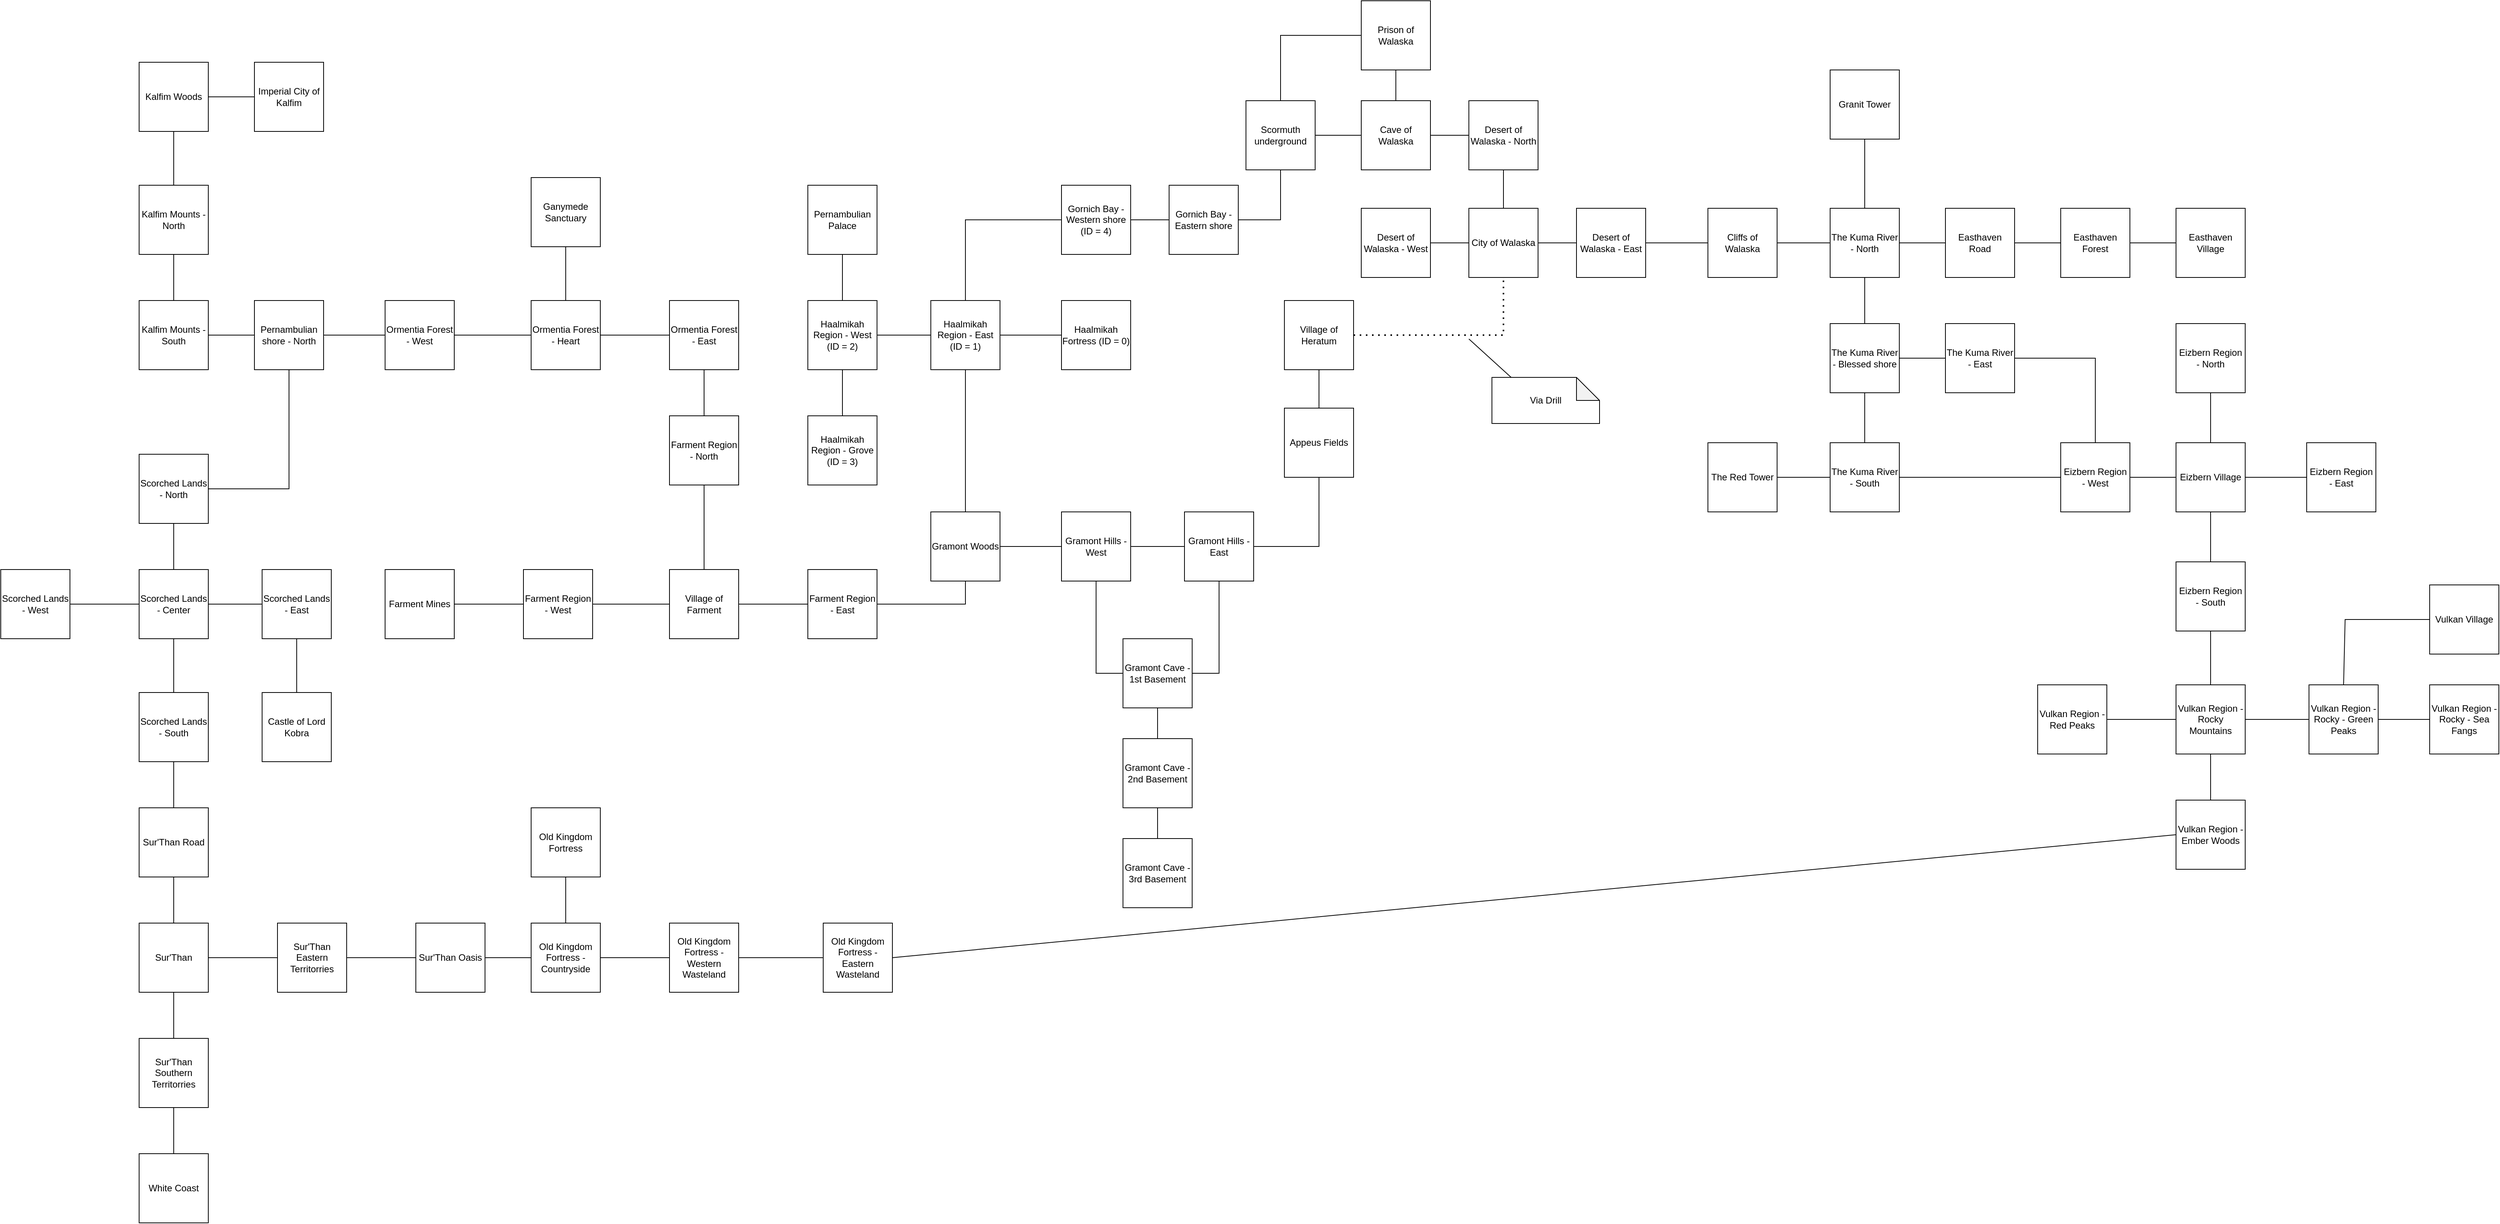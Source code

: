 <mxfile version="24.6.4" type="device">
  <diagram name="Page-1" id="DstqPgMHZkzPZ4Gv4dii">
    <mxGraphModel dx="3088" dy="2013" grid="1" gridSize="10" guides="1" tooltips="1" connect="1" arrows="1" fold="1" page="1" pageScale="1" pageWidth="827" pageHeight="1169" math="0" shadow="0">
      <root>
        <mxCell id="0" />
        <mxCell id="1" parent="0" />
        <mxCell id="jeF95xI8hNJmxF6Zv-FG-1" value="Haalmikah Fortress (ID = 0)" style="whiteSpace=wrap;html=1;aspect=fixed;align=center;horizontal=1;" parent="1" vertex="1">
          <mxGeometry x="400" y="220" width="90" height="90" as="geometry" />
        </mxCell>
        <mxCell id="jeF95xI8hNJmxF6Zv-FG-2" value="Haalmikah Region - East (ID = 1)" style="whiteSpace=wrap;html=1;aspect=fixed;align=center;horizontal=1;" parent="1" vertex="1">
          <mxGeometry x="230" y="220" width="90" height="90" as="geometry" />
        </mxCell>
        <mxCell id="jeF95xI8hNJmxF6Zv-FG-3" value="Gornich Bay - Western shore (ID = 4)" style="whiteSpace=wrap;html=1;aspect=fixed;align=center;horizontal=1;" parent="1" vertex="1">
          <mxGeometry x="400" y="70" width="90" height="90" as="geometry" />
        </mxCell>
        <mxCell id="jeF95xI8hNJmxF6Zv-FG-4" value="Haalmikah Region - West (ID = 2)" style="whiteSpace=wrap;html=1;aspect=fixed;align=center;horizontal=1;" parent="1" vertex="1">
          <mxGeometry x="70" y="220" width="90" height="90" as="geometry" />
        </mxCell>
        <mxCell id="jeF95xI8hNJmxF6Zv-FG-5" value="Haalmikah Region - Grove (ID = 3)" style="whiteSpace=wrap;html=1;aspect=fixed;align=center;horizontal=1;" parent="1" vertex="1">
          <mxGeometry x="70" y="370" width="90" height="90" as="geometry" />
        </mxCell>
        <mxCell id="jeF95xI8hNJmxF6Zv-FG-6" value="Pernambulian Palace" style="whiteSpace=wrap;html=1;aspect=fixed;align=center;horizontal=1;" parent="1" vertex="1">
          <mxGeometry x="70" y="70" width="90" height="90" as="geometry" />
        </mxCell>
        <mxCell id="jeF95xI8hNJmxF6Zv-FG-7" value="Gramont Woods" style="whiteSpace=wrap;html=1;aspect=fixed;align=center;horizontal=1;" parent="1" vertex="1">
          <mxGeometry x="230" y="495" width="90" height="90" as="geometry" />
        </mxCell>
        <mxCell id="jeF95xI8hNJmxF6Zv-FG-8" value="" style="endArrow=none;html=1;rounded=0;exitX=1;exitY=0.5;exitDx=0;exitDy=0;entryX=0;entryY=0.5;entryDx=0;entryDy=0;" parent="1" source="jeF95xI8hNJmxF6Zv-FG-2" target="jeF95xI8hNJmxF6Zv-FG-1" edge="1">
          <mxGeometry width="50" height="50" relative="1" as="geometry">
            <mxPoint x="390" y="470" as="sourcePoint" />
            <mxPoint x="440" y="420" as="targetPoint" />
          </mxGeometry>
        </mxCell>
        <mxCell id="jeF95xI8hNJmxF6Zv-FG-9" value="" style="endArrow=none;html=1;rounded=0;exitX=0.5;exitY=0;exitDx=0;exitDy=0;entryX=0;entryY=0.5;entryDx=0;entryDy=0;" parent="1" source="jeF95xI8hNJmxF6Zv-FG-2" target="jeF95xI8hNJmxF6Zv-FG-3" edge="1">
          <mxGeometry width="50" height="50" relative="1" as="geometry">
            <mxPoint x="390" y="470" as="sourcePoint" />
            <mxPoint x="440" y="420" as="targetPoint" />
            <Array as="points">
              <mxPoint x="275" y="115" />
            </Array>
          </mxGeometry>
        </mxCell>
        <mxCell id="jeF95xI8hNJmxF6Zv-FG-10" value="" style="endArrow=none;html=1;rounded=0;exitX=1;exitY=0.5;exitDx=0;exitDy=0;entryX=0;entryY=0.5;entryDx=0;entryDy=0;" parent="1" source="jeF95xI8hNJmxF6Zv-FG-4" target="jeF95xI8hNJmxF6Zv-FG-2" edge="1">
          <mxGeometry width="50" height="50" relative="1" as="geometry">
            <mxPoint x="390" y="470" as="sourcePoint" />
            <mxPoint x="440" y="420" as="targetPoint" />
          </mxGeometry>
        </mxCell>
        <mxCell id="jeF95xI8hNJmxF6Zv-FG-11" value="" style="endArrow=none;html=1;rounded=0;exitX=0.5;exitY=1;exitDx=0;exitDy=0;entryX=0.5;entryY=0;entryDx=0;entryDy=0;" parent="1" source="jeF95xI8hNJmxF6Zv-FG-6" target="jeF95xI8hNJmxF6Zv-FG-4" edge="1">
          <mxGeometry width="50" height="50" relative="1" as="geometry">
            <mxPoint x="390" y="470" as="sourcePoint" />
            <mxPoint x="440" y="420" as="targetPoint" />
          </mxGeometry>
        </mxCell>
        <mxCell id="jeF95xI8hNJmxF6Zv-FG-12" value="" style="endArrow=none;html=1;rounded=0;exitX=0.5;exitY=1;exitDx=0;exitDy=0;entryX=0.5;entryY=0;entryDx=0;entryDy=0;" parent="1" source="jeF95xI8hNJmxF6Zv-FG-4" target="jeF95xI8hNJmxF6Zv-FG-5" edge="1">
          <mxGeometry width="50" height="50" relative="1" as="geometry">
            <mxPoint x="390" y="470" as="sourcePoint" />
            <mxPoint x="440" y="420" as="targetPoint" />
          </mxGeometry>
        </mxCell>
        <mxCell id="jeF95xI8hNJmxF6Zv-FG-13" value="" style="endArrow=none;html=1;rounded=0;exitX=0.5;exitY=1;exitDx=0;exitDy=0;entryX=0.5;entryY=0;entryDx=0;entryDy=0;" parent="1" source="jeF95xI8hNJmxF6Zv-FG-2" target="jeF95xI8hNJmxF6Zv-FG-7" edge="1">
          <mxGeometry width="50" height="50" relative="1" as="geometry">
            <mxPoint x="390" y="470" as="sourcePoint" />
            <mxPoint x="440" y="420" as="targetPoint" />
          </mxGeometry>
        </mxCell>
        <mxCell id="jeF95xI8hNJmxF6Zv-FG-14" value="Gramont Hills - West" style="whiteSpace=wrap;html=1;aspect=fixed;align=center;horizontal=1;" parent="1" vertex="1">
          <mxGeometry x="400" y="495" width="90" height="90" as="geometry" />
        </mxCell>
        <mxCell id="jeF95xI8hNJmxF6Zv-FG-15" value="Gramont Hills - East" style="whiteSpace=wrap;html=1;aspect=fixed;align=center;horizontal=1;" parent="1" vertex="1">
          <mxGeometry x="560" y="495" width="90" height="90" as="geometry" />
        </mxCell>
        <mxCell id="jeF95xI8hNJmxF6Zv-FG-16" value="" style="endArrow=none;html=1;rounded=0;exitX=1;exitY=0.5;exitDx=0;exitDy=0;entryX=0;entryY=0.5;entryDx=0;entryDy=0;" parent="1" source="jeF95xI8hNJmxF6Zv-FG-7" target="jeF95xI8hNJmxF6Zv-FG-14" edge="1">
          <mxGeometry width="50" height="50" relative="1" as="geometry">
            <mxPoint x="390" y="470" as="sourcePoint" />
            <mxPoint x="440" y="420" as="targetPoint" />
          </mxGeometry>
        </mxCell>
        <mxCell id="jeF95xI8hNJmxF6Zv-FG-17" value="" style="endArrow=none;html=1;rounded=0;exitX=1;exitY=0.5;exitDx=0;exitDy=0;entryX=0;entryY=0.5;entryDx=0;entryDy=0;" parent="1" source="jeF95xI8hNJmxF6Zv-FG-14" target="jeF95xI8hNJmxF6Zv-FG-15" edge="1">
          <mxGeometry width="50" height="50" relative="1" as="geometry">
            <mxPoint x="390" y="470" as="sourcePoint" />
            <mxPoint x="440" y="420" as="targetPoint" />
          </mxGeometry>
        </mxCell>
        <mxCell id="jeF95xI8hNJmxF6Zv-FG-18" value="Appeus Fields" style="whiteSpace=wrap;html=1;aspect=fixed;align=center;horizontal=1;" parent="1" vertex="1">
          <mxGeometry x="690" y="360" width="90" height="90" as="geometry" />
        </mxCell>
        <mxCell id="jeF95xI8hNJmxF6Zv-FG-19" value="" style="endArrow=none;html=1;rounded=0;exitX=1;exitY=0.5;exitDx=0;exitDy=0;entryX=0.5;entryY=1;entryDx=0;entryDy=0;" parent="1" source="jeF95xI8hNJmxF6Zv-FG-15" target="jeF95xI8hNJmxF6Zv-FG-18" edge="1">
          <mxGeometry width="50" height="50" relative="1" as="geometry">
            <mxPoint x="390" y="470" as="sourcePoint" />
            <mxPoint x="440" y="420" as="targetPoint" />
            <Array as="points">
              <mxPoint x="735" y="540" />
            </Array>
          </mxGeometry>
        </mxCell>
        <mxCell id="jeF95xI8hNJmxF6Zv-FG-20" value="Village of Heratum" style="whiteSpace=wrap;html=1;aspect=fixed;align=center;horizontal=1;" parent="1" vertex="1">
          <mxGeometry x="690" y="220" width="90" height="90" as="geometry" />
        </mxCell>
        <mxCell id="jeF95xI8hNJmxF6Zv-FG-21" value="" style="endArrow=none;html=1;rounded=0;entryX=0.5;entryY=1;entryDx=0;entryDy=0;exitX=0.5;exitY=0;exitDx=0;exitDy=0;" parent="1" source="jeF95xI8hNJmxF6Zv-FG-18" target="jeF95xI8hNJmxF6Zv-FG-20" edge="1">
          <mxGeometry width="50" height="50" relative="1" as="geometry">
            <mxPoint x="390" y="470" as="sourcePoint" />
            <mxPoint x="440" y="420" as="targetPoint" />
          </mxGeometry>
        </mxCell>
        <mxCell id="jeF95xI8hNJmxF6Zv-FG-22" value="Farment Region - East" style="whiteSpace=wrap;html=1;aspect=fixed;align=center;horizontal=1;" parent="1" vertex="1">
          <mxGeometry x="70" y="570" width="90" height="90" as="geometry" />
        </mxCell>
        <mxCell id="jeF95xI8hNJmxF6Zv-FG-23" value="" style="endArrow=none;html=1;rounded=0;exitX=1;exitY=0.5;exitDx=0;exitDy=0;entryX=0.5;entryY=1;entryDx=0;entryDy=0;" parent="1" source="jeF95xI8hNJmxF6Zv-FG-22" target="jeF95xI8hNJmxF6Zv-FG-7" edge="1">
          <mxGeometry width="50" height="50" relative="1" as="geometry">
            <mxPoint x="390" y="470" as="sourcePoint" />
            <mxPoint x="440" y="420" as="targetPoint" />
            <Array as="points">
              <mxPoint x="275" y="615" />
            </Array>
          </mxGeometry>
        </mxCell>
        <mxCell id="jeF95xI8hNJmxF6Zv-FG-25" value="Village of Farment" style="whiteSpace=wrap;html=1;aspect=fixed;align=center;horizontal=1;" parent="1" vertex="1">
          <mxGeometry x="-110" y="570" width="90" height="90" as="geometry" />
        </mxCell>
        <mxCell id="jeF95xI8hNJmxF6Zv-FG-26" value="" style="endArrow=none;html=1;rounded=0;exitX=1;exitY=0.5;exitDx=0;exitDy=0;entryX=0;entryY=0.5;entryDx=0;entryDy=0;" parent="1" source="jeF95xI8hNJmxF6Zv-FG-25" target="jeF95xI8hNJmxF6Zv-FG-22" edge="1">
          <mxGeometry width="50" height="50" relative="1" as="geometry">
            <mxPoint x="390" y="470" as="sourcePoint" />
            <mxPoint x="440" y="420" as="targetPoint" />
          </mxGeometry>
        </mxCell>
        <mxCell id="jeF95xI8hNJmxF6Zv-FG-27" value="Farment Region - West" style="whiteSpace=wrap;html=1;aspect=fixed;align=center;horizontal=1;" parent="1" vertex="1">
          <mxGeometry x="-300" y="570" width="90" height="90" as="geometry" />
        </mxCell>
        <mxCell id="jeF95xI8hNJmxF6Zv-FG-28" value="" style="endArrow=none;html=1;rounded=0;exitX=1;exitY=0.5;exitDx=0;exitDy=0;entryX=0;entryY=0.5;entryDx=0;entryDy=0;" parent="1" source="jeF95xI8hNJmxF6Zv-FG-27" target="jeF95xI8hNJmxF6Zv-FG-25" edge="1">
          <mxGeometry width="50" height="50" relative="1" as="geometry">
            <mxPoint x="-230" y="470" as="sourcePoint" />
            <mxPoint x="-180" y="420" as="targetPoint" />
          </mxGeometry>
        </mxCell>
        <mxCell id="jeF95xI8hNJmxF6Zv-FG-29" value="Farment Mines" style="whiteSpace=wrap;html=1;aspect=fixed;align=center;horizontal=1;" parent="1" vertex="1">
          <mxGeometry x="-480" y="570" width="90" height="90" as="geometry" />
        </mxCell>
        <mxCell id="jeF95xI8hNJmxF6Zv-FG-30" value="" style="endArrow=none;html=1;rounded=0;exitX=1;exitY=0.5;exitDx=0;exitDy=0;entryX=0;entryY=0.5;entryDx=0;entryDy=0;" parent="1" source="jeF95xI8hNJmxF6Zv-FG-29" target="jeF95xI8hNJmxF6Zv-FG-27" edge="1">
          <mxGeometry width="50" height="50" relative="1" as="geometry">
            <mxPoint x="-230" y="470" as="sourcePoint" />
            <mxPoint x="-180" y="420" as="targetPoint" />
          </mxGeometry>
        </mxCell>
        <mxCell id="jeF95xI8hNJmxF6Zv-FG-32" value="Farment Region - North" style="whiteSpace=wrap;html=1;aspect=fixed;align=center;horizontal=1;" parent="1" vertex="1">
          <mxGeometry x="-110" y="370" width="90" height="90" as="geometry" />
        </mxCell>
        <mxCell id="jeF95xI8hNJmxF6Zv-FG-33" value="" style="endArrow=none;html=1;rounded=0;exitX=0.5;exitY=0;exitDx=0;exitDy=0;entryX=0.5;entryY=1;entryDx=0;entryDy=0;" parent="1" source="jeF95xI8hNJmxF6Zv-FG-25" target="jeF95xI8hNJmxF6Zv-FG-32" edge="1">
          <mxGeometry width="50" height="50" relative="1" as="geometry">
            <mxPoint x="-230" y="470" as="sourcePoint" />
            <mxPoint x="-180" y="420" as="targetPoint" />
          </mxGeometry>
        </mxCell>
        <mxCell id="jeF95xI8hNJmxF6Zv-FG-35" value="Ormentia Forest - East" style="whiteSpace=wrap;html=1;aspect=fixed;align=center;horizontal=1;" parent="1" vertex="1">
          <mxGeometry x="-110" y="220" width="90" height="90" as="geometry" />
        </mxCell>
        <mxCell id="jeF95xI8hNJmxF6Zv-FG-36" value="" style="endArrow=none;html=1;rounded=0;exitX=0.5;exitY=1;exitDx=0;exitDy=0;entryX=0.5;entryY=0;entryDx=0;entryDy=0;" parent="1" source="jeF95xI8hNJmxF6Zv-FG-35" target="jeF95xI8hNJmxF6Zv-FG-32" edge="1">
          <mxGeometry width="50" height="50" relative="1" as="geometry">
            <mxPoint x="-100" y="480" as="sourcePoint" />
            <mxPoint x="-50" y="430" as="targetPoint" />
          </mxGeometry>
        </mxCell>
        <mxCell id="jeF95xI8hNJmxF6Zv-FG-37" value="Ormentia Forest - Heart" style="whiteSpace=wrap;html=1;aspect=fixed;align=center;horizontal=1;" parent="1" vertex="1">
          <mxGeometry x="-290" y="220" width="90" height="90" as="geometry" />
        </mxCell>
        <mxCell id="jeF95xI8hNJmxF6Zv-FG-38" value="Ormentia Forest - West" style="whiteSpace=wrap;html=1;aspect=fixed;align=center;horizontal=1;" parent="1" vertex="1">
          <mxGeometry x="-480" y="220" width="90" height="90" as="geometry" />
        </mxCell>
        <mxCell id="jeF95xI8hNJmxF6Zv-FG-39" value="" style="endArrow=none;html=1;rounded=0;exitX=1;exitY=0.5;exitDx=0;exitDy=0;entryX=0;entryY=0.5;entryDx=0;entryDy=0;" parent="1" source="jeF95xI8hNJmxF6Zv-FG-37" target="jeF95xI8hNJmxF6Zv-FG-35" edge="1">
          <mxGeometry width="50" height="50" relative="1" as="geometry">
            <mxPoint x="-100" y="480" as="sourcePoint" />
            <mxPoint x="-50" y="430" as="targetPoint" />
          </mxGeometry>
        </mxCell>
        <mxCell id="jeF95xI8hNJmxF6Zv-FG-40" value="" style="endArrow=none;html=1;rounded=0;exitX=1;exitY=0.5;exitDx=0;exitDy=0;entryX=0;entryY=0.5;entryDx=0;entryDy=0;" parent="1" source="jeF95xI8hNJmxF6Zv-FG-38" target="jeF95xI8hNJmxF6Zv-FG-37" edge="1">
          <mxGeometry width="50" height="50" relative="1" as="geometry">
            <mxPoint x="-100" y="480" as="sourcePoint" />
            <mxPoint x="-50" y="430" as="targetPoint" />
          </mxGeometry>
        </mxCell>
        <mxCell id="jeF95xI8hNJmxF6Zv-FG-41" value="Ganymede Sanctuary" style="whiteSpace=wrap;html=1;aspect=fixed;align=center;horizontal=1;" parent="1" vertex="1">
          <mxGeometry x="-290" y="60" width="90" height="90" as="geometry" />
        </mxCell>
        <mxCell id="jeF95xI8hNJmxF6Zv-FG-42" value="" style="endArrow=none;html=1;rounded=0;exitX=0.5;exitY=0;exitDx=0;exitDy=0;entryX=0.5;entryY=1;entryDx=0;entryDy=0;" parent="1" source="jeF95xI8hNJmxF6Zv-FG-37" target="jeF95xI8hNJmxF6Zv-FG-41" edge="1">
          <mxGeometry width="50" height="50" relative="1" as="geometry">
            <mxPoint x="-100" y="480" as="sourcePoint" />
            <mxPoint x="-50" y="430" as="targetPoint" />
          </mxGeometry>
        </mxCell>
        <mxCell id="jeF95xI8hNJmxF6Zv-FG-43" value="Pernambulian shore - North" style="whiteSpace=wrap;html=1;aspect=fixed;align=center;horizontal=1;" parent="1" vertex="1">
          <mxGeometry x="-650" y="220" width="90" height="90" as="geometry" />
        </mxCell>
        <mxCell id="jeF95xI8hNJmxF6Zv-FG-44" value="" style="endArrow=none;html=1;rounded=0;exitX=1;exitY=0.5;exitDx=0;exitDy=0;entryX=0;entryY=0.5;entryDx=0;entryDy=0;" parent="1" source="jeF95xI8hNJmxF6Zv-FG-43" target="jeF95xI8hNJmxF6Zv-FG-38" edge="1">
          <mxGeometry width="50" height="50" relative="1" as="geometry">
            <mxPoint x="-100" y="480" as="sourcePoint" />
            <mxPoint x="-50" y="430" as="targetPoint" />
          </mxGeometry>
        </mxCell>
        <mxCell id="jeF95xI8hNJmxF6Zv-FG-45" value="City of Walaska" style="whiteSpace=wrap;html=1;aspect=fixed;align=center;horizontal=1;" parent="1" vertex="1">
          <mxGeometry x="930" y="100" width="90" height="90" as="geometry" />
        </mxCell>
        <mxCell id="jeF95xI8hNJmxF6Zv-FG-46" value="" style="endArrow=none;dashed=1;html=1;dashPattern=1 3;strokeWidth=2;rounded=0;exitX=1;exitY=0.5;exitDx=0;exitDy=0;entryX=0.5;entryY=1;entryDx=0;entryDy=0;" parent="1" source="jeF95xI8hNJmxF6Zv-FG-20" target="jeF95xI8hNJmxF6Zv-FG-45" edge="1">
          <mxGeometry width="50" height="50" relative="1" as="geometry">
            <mxPoint x="550" y="480" as="sourcePoint" />
            <mxPoint x="600" y="430" as="targetPoint" />
            <Array as="points">
              <mxPoint x="975" y="265" />
            </Array>
          </mxGeometry>
        </mxCell>
        <mxCell id="jeF95xI8hNJmxF6Zv-FG-47" value="Via Drill" style="shape=note;whiteSpace=wrap;html=1;backgroundOutline=1;darkOpacity=0.05;" parent="1" vertex="1">
          <mxGeometry x="960" y="320" width="140" height="60" as="geometry" />
        </mxCell>
        <mxCell id="jeF95xI8hNJmxF6Zv-FG-48" value="" style="endArrow=none;html=1;rounded=0;entryX=0;entryY=0;entryDx=25;entryDy=0;entryPerimeter=0;" parent="1" target="jeF95xI8hNJmxF6Zv-FG-47" edge="1">
          <mxGeometry width="50" height="50" relative="1" as="geometry">
            <mxPoint x="930" y="270" as="sourcePoint" />
            <mxPoint x="600" y="430" as="targetPoint" />
          </mxGeometry>
        </mxCell>
        <mxCell id="jeF95xI8hNJmxF6Zv-FG-49" value="Desert of Walaska - West" style="whiteSpace=wrap;html=1;aspect=fixed;align=center;horizontal=1;" parent="1" vertex="1">
          <mxGeometry x="790" y="100" width="90" height="90" as="geometry" />
        </mxCell>
        <mxCell id="jeF95xI8hNJmxF6Zv-FG-50" value="Desert of Walaska - East" style="whiteSpace=wrap;html=1;aspect=fixed;align=center;horizontal=1;" parent="1" vertex="1">
          <mxGeometry x="1070" y="100" width="90" height="90" as="geometry" />
        </mxCell>
        <mxCell id="jeF95xI8hNJmxF6Zv-FG-51" value="Desert of Walaska - North" style="whiteSpace=wrap;html=1;aspect=fixed;align=center;horizontal=1;" parent="1" vertex="1">
          <mxGeometry x="930" y="-40" width="90" height="90" as="geometry" />
        </mxCell>
        <mxCell id="jeF95xI8hNJmxF6Zv-FG-52" value="" style="endArrow=none;html=1;rounded=0;exitX=1;exitY=0.5;exitDx=0;exitDy=0;entryX=0;entryY=0.5;entryDx=0;entryDy=0;" parent="1" source="jeF95xI8hNJmxF6Zv-FG-49" target="jeF95xI8hNJmxF6Zv-FG-45" edge="1">
          <mxGeometry width="50" height="50" relative="1" as="geometry">
            <mxPoint x="870" y="290" as="sourcePoint" />
            <mxPoint x="920" y="240" as="targetPoint" />
          </mxGeometry>
        </mxCell>
        <mxCell id="jeF95xI8hNJmxF6Zv-FG-54" value="" style="endArrow=none;html=1;rounded=0;exitX=0.5;exitY=1;exitDx=0;exitDy=0;entryX=0.5;entryY=0;entryDx=0;entryDy=0;" parent="1" source="jeF95xI8hNJmxF6Zv-FG-51" target="jeF95xI8hNJmxF6Zv-FG-45" edge="1">
          <mxGeometry width="50" height="50" relative="1" as="geometry">
            <mxPoint x="870" y="290" as="sourcePoint" />
            <mxPoint x="920" y="240" as="targetPoint" />
          </mxGeometry>
        </mxCell>
        <mxCell id="jeF95xI8hNJmxF6Zv-FG-55" value="" style="endArrow=none;html=1;rounded=0;exitX=1;exitY=0.5;exitDx=0;exitDy=0;entryX=0;entryY=0.5;entryDx=0;entryDy=0;" parent="1" source="jeF95xI8hNJmxF6Zv-FG-45" target="jeF95xI8hNJmxF6Zv-FG-50" edge="1">
          <mxGeometry width="50" height="50" relative="1" as="geometry">
            <mxPoint x="870" y="290" as="sourcePoint" />
            <mxPoint x="920" y="240" as="targetPoint" />
          </mxGeometry>
        </mxCell>
        <mxCell id="jeF95xI8hNJmxF6Zv-FG-56" value="Cave of Walaska" style="whiteSpace=wrap;html=1;aspect=fixed;align=center;horizontal=1;" parent="1" vertex="1">
          <mxGeometry x="790" y="-40" width="90" height="90" as="geometry" />
        </mxCell>
        <mxCell id="jeF95xI8hNJmxF6Zv-FG-57" value="" style="endArrow=none;html=1;rounded=0;exitX=1;exitY=0.5;exitDx=0;exitDy=0;entryX=0;entryY=0.5;entryDx=0;entryDy=0;" parent="1" source="jeF95xI8hNJmxF6Zv-FG-56" target="jeF95xI8hNJmxF6Zv-FG-51" edge="1">
          <mxGeometry width="50" height="50" relative="1" as="geometry">
            <mxPoint x="910" y="160" as="sourcePoint" />
            <mxPoint x="960" y="110" as="targetPoint" />
          </mxGeometry>
        </mxCell>
        <mxCell id="jeF95xI8hNJmxF6Zv-FG-58" value="Prison of Walaska" style="whiteSpace=wrap;html=1;aspect=fixed;align=center;horizontal=1;" parent="1" vertex="1">
          <mxGeometry x="790" y="-170" width="90" height="90" as="geometry" />
        </mxCell>
        <mxCell id="jeF95xI8hNJmxF6Zv-FG-59" value="" style="endArrow=none;html=1;rounded=0;exitX=0.5;exitY=1;exitDx=0;exitDy=0;entryX=0.5;entryY=0;entryDx=0;entryDy=0;" parent="1" source="jeF95xI8hNJmxF6Zv-FG-58" target="jeF95xI8hNJmxF6Zv-FG-56" edge="1">
          <mxGeometry width="50" height="50" relative="1" as="geometry">
            <mxPoint x="910" y="160" as="sourcePoint" />
            <mxPoint x="960" y="110" as="targetPoint" />
          </mxGeometry>
        </mxCell>
        <mxCell id="jeF95xI8hNJmxF6Zv-FG-60" value="Scormuth underground" style="whiteSpace=wrap;html=1;aspect=fixed;align=center;horizontal=1;" parent="1" vertex="1">
          <mxGeometry x="640" y="-40" width="90" height="90" as="geometry" />
        </mxCell>
        <mxCell id="jeF95xI8hNJmxF6Zv-FG-61" value="" style="endArrow=none;html=1;rounded=0;exitX=1;exitY=0.5;exitDx=0;exitDy=0;entryX=0;entryY=0.5;entryDx=0;entryDy=0;" parent="1" source="jeF95xI8hNJmxF6Zv-FG-60" target="jeF95xI8hNJmxF6Zv-FG-56" edge="1">
          <mxGeometry width="50" height="50" relative="1" as="geometry">
            <mxPoint x="910" y="160" as="sourcePoint" />
            <mxPoint x="960" y="110" as="targetPoint" />
          </mxGeometry>
        </mxCell>
        <mxCell id="jeF95xI8hNJmxF6Zv-FG-62" value="" style="endArrow=none;html=1;rounded=0;exitX=0.5;exitY=0;exitDx=0;exitDy=0;entryX=0;entryY=0.5;entryDx=0;entryDy=0;" parent="1" source="jeF95xI8hNJmxF6Zv-FG-60" target="jeF95xI8hNJmxF6Zv-FG-58" edge="1">
          <mxGeometry width="50" height="50" relative="1" as="geometry">
            <mxPoint x="910" y="160" as="sourcePoint" />
            <mxPoint x="960" y="110" as="targetPoint" />
            <Array as="points">
              <mxPoint x="685" y="-125" />
            </Array>
          </mxGeometry>
        </mxCell>
        <mxCell id="jeF95xI8hNJmxF6Zv-FG-63" value="Gornich Bay - Eastern shore" style="whiteSpace=wrap;html=1;aspect=fixed;align=center;horizontal=1;" parent="1" vertex="1">
          <mxGeometry x="540" y="70" width="90" height="90" as="geometry" />
        </mxCell>
        <mxCell id="jeF95xI8hNJmxF6Zv-FG-64" value="" style="endArrow=none;html=1;rounded=0;exitX=0.5;exitY=1;exitDx=0;exitDy=0;entryX=1;entryY=0.5;entryDx=0;entryDy=0;" parent="1" source="jeF95xI8hNJmxF6Zv-FG-60" target="jeF95xI8hNJmxF6Zv-FG-63" edge="1">
          <mxGeometry width="50" height="50" relative="1" as="geometry">
            <mxPoint x="910" y="160" as="sourcePoint" />
            <mxPoint x="960" y="110" as="targetPoint" />
            <Array as="points">
              <mxPoint x="685" y="115" />
            </Array>
          </mxGeometry>
        </mxCell>
        <mxCell id="jeF95xI8hNJmxF6Zv-FG-65" value="" style="endArrow=none;html=1;rounded=0;exitX=1;exitY=0.5;exitDx=0;exitDy=0;" parent="1" source="jeF95xI8hNJmxF6Zv-FG-3" edge="1">
          <mxGeometry width="50" height="50" relative="1" as="geometry">
            <mxPoint x="910" y="160" as="sourcePoint" />
            <mxPoint x="540" y="115" as="targetPoint" />
          </mxGeometry>
        </mxCell>
        <mxCell id="jeF95xI8hNJmxF6Zv-FG-66" value="Kalfim Mounts - South" style="whiteSpace=wrap;html=1;aspect=fixed;align=center;horizontal=1;" parent="1" vertex="1">
          <mxGeometry x="-800" y="220" width="90" height="90" as="geometry" />
        </mxCell>
        <mxCell id="jeF95xI8hNJmxF6Zv-FG-67" value="Kalfim Mounts - North" style="whiteSpace=wrap;html=1;aspect=fixed;align=center;horizontal=1;" parent="1" vertex="1">
          <mxGeometry x="-800" y="70" width="90" height="90" as="geometry" />
        </mxCell>
        <mxCell id="jeF95xI8hNJmxF6Zv-FG-68" value="" style="endArrow=none;html=1;rounded=0;exitX=0;exitY=0.5;exitDx=0;exitDy=0;entryX=1;entryY=0.5;entryDx=0;entryDy=0;" parent="1" source="jeF95xI8hNJmxF6Zv-FG-43" target="jeF95xI8hNJmxF6Zv-FG-66" edge="1">
          <mxGeometry width="50" height="50" relative="1" as="geometry">
            <mxPoint x="-250" y="340" as="sourcePoint" />
            <mxPoint x="-200" y="290" as="targetPoint" />
          </mxGeometry>
        </mxCell>
        <mxCell id="jeF95xI8hNJmxF6Zv-FG-69" value="" style="endArrow=none;html=1;rounded=0;exitX=0.5;exitY=0;exitDx=0;exitDy=0;entryX=0.5;entryY=1;entryDx=0;entryDy=0;" parent="1" source="jeF95xI8hNJmxF6Zv-FG-66" target="jeF95xI8hNJmxF6Zv-FG-67" edge="1">
          <mxGeometry width="50" height="50" relative="1" as="geometry">
            <mxPoint x="-250" y="340" as="sourcePoint" />
            <mxPoint x="-200" y="290" as="targetPoint" />
          </mxGeometry>
        </mxCell>
        <mxCell id="jeF95xI8hNJmxF6Zv-FG-70" value="Kalfim Woods" style="whiteSpace=wrap;html=1;aspect=fixed;align=center;horizontal=1;" parent="1" vertex="1">
          <mxGeometry x="-800" y="-90" width="90" height="90" as="geometry" />
        </mxCell>
        <mxCell id="jeF95xI8hNJmxF6Zv-FG-71" value="Imperial City of Kalfim" style="whiteSpace=wrap;html=1;aspect=fixed;align=center;horizontal=1;" parent="1" vertex="1">
          <mxGeometry x="-650" y="-90" width="90" height="90" as="geometry" />
        </mxCell>
        <mxCell id="jeF95xI8hNJmxF6Zv-FG-72" value="" style="endArrow=none;html=1;rounded=0;exitX=0.5;exitY=0;exitDx=0;exitDy=0;entryX=0.5;entryY=1;entryDx=0;entryDy=0;" parent="1" source="jeF95xI8hNJmxF6Zv-FG-67" target="jeF95xI8hNJmxF6Zv-FG-70" edge="1">
          <mxGeometry width="50" height="50" relative="1" as="geometry">
            <mxPoint x="-380" y="210" as="sourcePoint" />
            <mxPoint x="-330" y="160" as="targetPoint" />
          </mxGeometry>
        </mxCell>
        <mxCell id="jeF95xI8hNJmxF6Zv-FG-73" value="" style="endArrow=none;html=1;rounded=0;exitX=1;exitY=0.5;exitDx=0;exitDy=0;entryX=0;entryY=0.5;entryDx=0;entryDy=0;" parent="1" source="jeF95xI8hNJmxF6Zv-FG-70" target="jeF95xI8hNJmxF6Zv-FG-71" edge="1">
          <mxGeometry width="50" height="50" relative="1" as="geometry">
            <mxPoint x="-380" y="210" as="sourcePoint" />
            <mxPoint x="-330" y="160" as="targetPoint" />
          </mxGeometry>
        </mxCell>
        <mxCell id="jeF95xI8hNJmxF6Zv-FG-74" value="Gramont Cave - 1st Basement" style="whiteSpace=wrap;html=1;aspect=fixed;align=center;horizontal=1;" parent="1" vertex="1">
          <mxGeometry x="480" y="660" width="90" height="90" as="geometry" />
        </mxCell>
        <mxCell id="jeF95xI8hNJmxF6Zv-FG-75" value="" style="endArrow=none;html=1;rounded=0;exitX=0;exitY=0.5;exitDx=0;exitDy=0;entryX=0.5;entryY=1;entryDx=0;entryDy=0;" parent="1" source="jeF95xI8hNJmxF6Zv-FG-74" target="jeF95xI8hNJmxF6Zv-FG-14" edge="1">
          <mxGeometry width="50" height="50" relative="1" as="geometry">
            <mxPoint x="400" y="470" as="sourcePoint" />
            <mxPoint x="450" y="420" as="targetPoint" />
            <Array as="points">
              <mxPoint x="445" y="705" />
            </Array>
          </mxGeometry>
        </mxCell>
        <mxCell id="jeF95xI8hNJmxF6Zv-FG-76" value="" style="endArrow=none;html=1;rounded=0;exitX=1;exitY=0.5;exitDx=0;exitDy=0;entryX=0.5;entryY=1;entryDx=0;entryDy=0;" parent="1" source="jeF95xI8hNJmxF6Zv-FG-74" target="jeF95xI8hNJmxF6Zv-FG-15" edge="1">
          <mxGeometry width="50" height="50" relative="1" as="geometry">
            <mxPoint x="400" y="470" as="sourcePoint" />
            <mxPoint x="450" y="420" as="targetPoint" />
            <Array as="points">
              <mxPoint x="605" y="705" />
            </Array>
          </mxGeometry>
        </mxCell>
        <mxCell id="jeF95xI8hNJmxF6Zv-FG-77" value="Gramont Cave - 2nd Basement" style="whiteSpace=wrap;html=1;aspect=fixed;align=center;horizontal=1;" parent="1" vertex="1">
          <mxGeometry x="480" y="790" width="90" height="90" as="geometry" />
        </mxCell>
        <mxCell id="jeF95xI8hNJmxF6Zv-FG-78" value="Gramont Cave - 3rd Basement" style="whiteSpace=wrap;html=1;aspect=fixed;align=center;horizontal=1;" parent="1" vertex="1">
          <mxGeometry x="480" y="920" width="90" height="90" as="geometry" />
        </mxCell>
        <mxCell id="jeF95xI8hNJmxF6Zv-FG-79" value="" style="endArrow=none;html=1;rounded=0;exitX=0.5;exitY=0;exitDx=0;exitDy=0;entryX=0.5;entryY=1;entryDx=0;entryDy=0;" parent="1" source="jeF95xI8hNJmxF6Zv-FG-77" target="jeF95xI8hNJmxF6Zv-FG-74" edge="1">
          <mxGeometry width="50" height="50" relative="1" as="geometry">
            <mxPoint x="440" y="700" as="sourcePoint" />
            <mxPoint x="490" y="650" as="targetPoint" />
          </mxGeometry>
        </mxCell>
        <mxCell id="jeF95xI8hNJmxF6Zv-FG-80" value="" style="endArrow=none;html=1;rounded=0;exitX=0.5;exitY=0;exitDx=0;exitDy=0;entryX=0.5;entryY=1;entryDx=0;entryDy=0;" parent="1" source="jeF95xI8hNJmxF6Zv-FG-78" target="jeF95xI8hNJmxF6Zv-FG-77" edge="1">
          <mxGeometry width="50" height="50" relative="1" as="geometry">
            <mxPoint x="440" y="700" as="sourcePoint" />
            <mxPoint x="490" y="650" as="targetPoint" />
          </mxGeometry>
        </mxCell>
        <mxCell id="jeF95xI8hNJmxF6Zv-FG-81" value="Scorched Lands - North" style="whiteSpace=wrap;html=1;aspect=fixed;align=center;horizontal=1;" parent="1" vertex="1">
          <mxGeometry x="-800" y="420" width="90" height="90" as="geometry" />
        </mxCell>
        <mxCell id="jeF95xI8hNJmxF6Zv-FG-82" value="" style="endArrow=none;html=1;rounded=0;exitX=1;exitY=0.5;exitDx=0;exitDy=0;entryX=0.5;entryY=1;entryDx=0;entryDy=0;" parent="1" source="jeF95xI8hNJmxF6Zv-FG-81" target="jeF95xI8hNJmxF6Zv-FG-43" edge="1">
          <mxGeometry width="50" height="50" relative="1" as="geometry">
            <mxPoint x="-400" y="590" as="sourcePoint" />
            <mxPoint x="-350" y="540" as="targetPoint" />
            <Array as="points">
              <mxPoint x="-605" y="465" />
            </Array>
          </mxGeometry>
        </mxCell>
        <mxCell id="jeF95xI8hNJmxF6Zv-FG-83" value="Scorched Lands - Center" style="whiteSpace=wrap;html=1;aspect=fixed;align=center;horizontal=1;" parent="1" vertex="1">
          <mxGeometry x="-800" y="570" width="90" height="90" as="geometry" />
        </mxCell>
        <mxCell id="jeF95xI8hNJmxF6Zv-FG-84" value="" style="endArrow=none;html=1;rounded=0;exitX=0.5;exitY=1;exitDx=0;exitDy=0;entryX=0.5;entryY=0;entryDx=0;entryDy=0;" parent="1" source="jeF95xI8hNJmxF6Zv-FG-81" target="jeF95xI8hNJmxF6Zv-FG-83" edge="1">
          <mxGeometry width="50" height="50" relative="1" as="geometry">
            <mxPoint x="-400" y="590" as="sourcePoint" />
            <mxPoint x="-350" y="540" as="targetPoint" />
          </mxGeometry>
        </mxCell>
        <mxCell id="jeF95xI8hNJmxF6Zv-FG-85" value="Scorched Lands - West" style="whiteSpace=wrap;html=1;aspect=fixed;align=center;horizontal=1;" parent="1" vertex="1">
          <mxGeometry x="-980" y="570" width="90" height="90" as="geometry" />
        </mxCell>
        <mxCell id="jeF95xI8hNJmxF6Zv-FG-86" value="Scorched Lands - East" style="whiteSpace=wrap;html=1;aspect=fixed;align=center;horizontal=1;" parent="1" vertex="1">
          <mxGeometry x="-640" y="570" width="90" height="90" as="geometry" />
        </mxCell>
        <mxCell id="jeF95xI8hNJmxF6Zv-FG-87" value="Scorched Lands - South" style="whiteSpace=wrap;html=1;aspect=fixed;align=center;horizontal=1;" parent="1" vertex="1">
          <mxGeometry x="-800" y="730" width="90" height="90" as="geometry" />
        </mxCell>
        <mxCell id="jeF95xI8hNJmxF6Zv-FG-88" value="" style="endArrow=none;html=1;rounded=0;exitX=1;exitY=0.5;exitDx=0;exitDy=0;entryX=0;entryY=0.5;entryDx=0;entryDy=0;" parent="1" source="jeF95xI8hNJmxF6Zv-FG-85" target="jeF95xI8hNJmxF6Zv-FG-83" edge="1">
          <mxGeometry width="50" height="50" relative="1" as="geometry">
            <mxPoint x="-400" y="590" as="sourcePoint" />
            <mxPoint x="-350" y="540" as="targetPoint" />
          </mxGeometry>
        </mxCell>
        <mxCell id="jeF95xI8hNJmxF6Zv-FG-89" value="" style="endArrow=none;html=1;rounded=0;exitX=1;exitY=0.5;exitDx=0;exitDy=0;entryX=0;entryY=0.5;entryDx=0;entryDy=0;" parent="1" source="jeF95xI8hNJmxF6Zv-FG-83" target="jeF95xI8hNJmxF6Zv-FG-86" edge="1">
          <mxGeometry width="50" height="50" relative="1" as="geometry">
            <mxPoint x="-400" y="590" as="sourcePoint" />
            <mxPoint x="-350" y="540" as="targetPoint" />
          </mxGeometry>
        </mxCell>
        <mxCell id="jeF95xI8hNJmxF6Zv-FG-90" value="" style="endArrow=none;html=1;rounded=0;exitX=0.5;exitY=1;exitDx=0;exitDy=0;entryX=0.5;entryY=0;entryDx=0;entryDy=0;" parent="1" source="jeF95xI8hNJmxF6Zv-FG-83" target="jeF95xI8hNJmxF6Zv-FG-87" edge="1">
          <mxGeometry width="50" height="50" relative="1" as="geometry">
            <mxPoint x="-400" y="590" as="sourcePoint" />
            <mxPoint x="-350" y="540" as="targetPoint" />
          </mxGeometry>
        </mxCell>
        <mxCell id="jeF95xI8hNJmxF6Zv-FG-91" value="Castle of Lord Kobra" style="whiteSpace=wrap;html=1;aspect=fixed;align=center;horizontal=1;" parent="1" vertex="1">
          <mxGeometry x="-640" y="730" width="90" height="90" as="geometry" />
        </mxCell>
        <mxCell id="jeF95xI8hNJmxF6Zv-FG-92" value="" style="endArrow=none;html=1;rounded=0;exitX=0.5;exitY=1;exitDx=0;exitDy=0;entryX=0.5;entryY=0;entryDx=0;entryDy=0;" parent="1" source="jeF95xI8hNJmxF6Zv-FG-86" target="jeF95xI8hNJmxF6Zv-FG-91" edge="1">
          <mxGeometry width="50" height="50" relative="1" as="geometry">
            <mxPoint x="-400" y="590" as="sourcePoint" />
            <mxPoint x="-350" y="540" as="targetPoint" />
          </mxGeometry>
        </mxCell>
        <mxCell id="jeF95xI8hNJmxF6Zv-FG-93" value="Sur&#39;Than Road" style="whiteSpace=wrap;html=1;aspect=fixed;align=center;horizontal=1;" parent="1" vertex="1">
          <mxGeometry x="-800" y="880" width="90" height="90" as="geometry" />
        </mxCell>
        <mxCell id="jeF95xI8hNJmxF6Zv-FG-94" value="" style="endArrow=none;html=1;rounded=0;exitX=0.5;exitY=1;exitDx=0;exitDy=0;entryX=0.5;entryY=0;entryDx=0;entryDy=0;" parent="1" source="jeF95xI8hNJmxF6Zv-FG-87" target="jeF95xI8hNJmxF6Zv-FG-93" edge="1">
          <mxGeometry width="50" height="50" relative="1" as="geometry">
            <mxPoint x="-400" y="590" as="sourcePoint" />
            <mxPoint x="-350" y="540" as="targetPoint" />
          </mxGeometry>
        </mxCell>
        <mxCell id="jeF95xI8hNJmxF6Zv-FG-95" value="Sur&#39;Than" style="whiteSpace=wrap;html=1;aspect=fixed;align=center;horizontal=1;" parent="1" vertex="1">
          <mxGeometry x="-800" y="1030" width="90" height="90" as="geometry" />
        </mxCell>
        <mxCell id="jeF95xI8hNJmxF6Zv-FG-96" value="" style="endArrow=none;html=1;rounded=0;exitX=0.5;exitY=1;exitDx=0;exitDy=0;entryX=0.5;entryY=0;entryDx=0;entryDy=0;" parent="1" source="jeF95xI8hNJmxF6Zv-FG-93" target="jeF95xI8hNJmxF6Zv-FG-95" edge="1">
          <mxGeometry width="50" height="50" relative="1" as="geometry">
            <mxPoint x="-290" y="890" as="sourcePoint" />
            <mxPoint x="-240" y="840" as="targetPoint" />
          </mxGeometry>
        </mxCell>
        <mxCell id="jeF95xI8hNJmxF6Zv-FG-97" value="Sur&#39;Than Southern Territorries" style="whiteSpace=wrap;html=1;aspect=fixed;align=center;horizontal=1;" parent="1" vertex="1">
          <mxGeometry x="-800" y="1180" width="90" height="90" as="geometry" />
        </mxCell>
        <mxCell id="jeF95xI8hNJmxF6Zv-FG-98" value="" style="endArrow=none;html=1;rounded=0;exitX=0.5;exitY=1;exitDx=0;exitDy=0;entryX=0.5;entryY=0;entryDx=0;entryDy=0;" parent="1" source="jeF95xI8hNJmxF6Zv-FG-95" target="jeF95xI8hNJmxF6Zv-FG-97" edge="1">
          <mxGeometry width="50" height="50" relative="1" as="geometry">
            <mxPoint x="-290" y="890" as="sourcePoint" />
            <mxPoint x="-240" y="840" as="targetPoint" />
          </mxGeometry>
        </mxCell>
        <mxCell id="jeF95xI8hNJmxF6Zv-FG-99" value="White Coast" style="whiteSpace=wrap;html=1;aspect=fixed;align=center;horizontal=1;" parent="1" vertex="1">
          <mxGeometry x="-800" y="1330" width="90" height="90" as="geometry" />
        </mxCell>
        <mxCell id="jeF95xI8hNJmxF6Zv-FG-100" value="" style="endArrow=none;html=1;rounded=0;exitX=0.5;exitY=1;exitDx=0;exitDy=0;entryX=0.5;entryY=0;entryDx=0;entryDy=0;" parent="1" source="jeF95xI8hNJmxF6Zv-FG-97" target="jeF95xI8hNJmxF6Zv-FG-99" edge="1">
          <mxGeometry width="50" height="50" relative="1" as="geometry">
            <mxPoint x="-290" y="1080" as="sourcePoint" />
            <mxPoint x="-240" y="1030" as="targetPoint" />
          </mxGeometry>
        </mxCell>
        <mxCell id="jeF95xI8hNJmxF6Zv-FG-101" value="Sur&#39;Than Eastern&lt;div&gt;Territorries&lt;/div&gt;" style="whiteSpace=wrap;html=1;aspect=fixed;align=center;horizontal=1;" parent="1" vertex="1">
          <mxGeometry x="-620" y="1030" width="90" height="90" as="geometry" />
        </mxCell>
        <mxCell id="jeF95xI8hNJmxF6Zv-FG-102" value="" style="endArrow=none;html=1;rounded=0;exitX=1;exitY=0.5;exitDx=0;exitDy=0;entryX=0;entryY=0.5;entryDx=0;entryDy=0;" parent="1" source="jeF95xI8hNJmxF6Zv-FG-95" target="jeF95xI8hNJmxF6Zv-FG-101" edge="1">
          <mxGeometry width="50" height="50" relative="1" as="geometry">
            <mxPoint x="-290" y="1080" as="sourcePoint" />
            <mxPoint x="-240" y="1030" as="targetPoint" />
          </mxGeometry>
        </mxCell>
        <mxCell id="jeF95xI8hNJmxF6Zv-FG-103" value="Sur&#39;Than Oasis" style="whiteSpace=wrap;html=1;aspect=fixed;align=center;horizontal=1;" parent="1" vertex="1">
          <mxGeometry x="-440" y="1030" width="90" height="90" as="geometry" />
        </mxCell>
        <mxCell id="jeF95xI8hNJmxF6Zv-FG-104" value="" style="endArrow=none;html=1;rounded=0;exitX=1;exitY=0.5;exitDx=0;exitDy=0;entryX=0;entryY=0.5;entryDx=0;entryDy=0;" parent="1" source="jeF95xI8hNJmxF6Zv-FG-101" target="jeF95xI8hNJmxF6Zv-FG-103" edge="1">
          <mxGeometry width="50" height="50" relative="1" as="geometry">
            <mxPoint x="-290" y="1080" as="sourcePoint" />
            <mxPoint x="-240" y="1030" as="targetPoint" />
          </mxGeometry>
        </mxCell>
        <mxCell id="jeF95xI8hNJmxF6Zv-FG-105" value="Old Kingdom Fortress - Countryside" style="whiteSpace=wrap;html=1;aspect=fixed;align=center;horizontal=1;" parent="1" vertex="1">
          <mxGeometry x="-290" y="1030" width="90" height="90" as="geometry" />
        </mxCell>
        <mxCell id="jeF95xI8hNJmxF6Zv-FG-106" value="Old Kingdom Fortress" style="whiteSpace=wrap;html=1;aspect=fixed;align=center;horizontal=1;" parent="1" vertex="1">
          <mxGeometry x="-290" y="880" width="90" height="90" as="geometry" />
        </mxCell>
        <mxCell id="jeF95xI8hNJmxF6Zv-FG-107" value="" style="endArrow=none;html=1;rounded=0;exitX=1;exitY=0.5;exitDx=0;exitDy=0;entryX=0;entryY=0.5;entryDx=0;entryDy=0;" parent="1" source="jeF95xI8hNJmxF6Zv-FG-103" target="jeF95xI8hNJmxF6Zv-FG-105" edge="1">
          <mxGeometry width="50" height="50" relative="1" as="geometry">
            <mxPoint x="-290" y="1080" as="sourcePoint" />
            <mxPoint x="-240" y="1030" as="targetPoint" />
          </mxGeometry>
        </mxCell>
        <mxCell id="jeF95xI8hNJmxF6Zv-FG-108" value="" style="endArrow=none;html=1;rounded=0;exitX=0.5;exitY=1;exitDx=0;exitDy=0;entryX=0.5;entryY=0;entryDx=0;entryDy=0;" parent="1" source="jeF95xI8hNJmxF6Zv-FG-106" target="jeF95xI8hNJmxF6Zv-FG-105" edge="1">
          <mxGeometry width="50" height="50" relative="1" as="geometry">
            <mxPoint x="-290" y="1080" as="sourcePoint" />
            <mxPoint x="-240" y="1030" as="targetPoint" />
          </mxGeometry>
        </mxCell>
        <mxCell id="jeF95xI8hNJmxF6Zv-FG-109" value="Cliffs of Walaska" style="whiteSpace=wrap;html=1;aspect=fixed;align=center;horizontal=1;" parent="1" vertex="1">
          <mxGeometry x="1241" y="100" width="90" height="90" as="geometry" />
        </mxCell>
        <mxCell id="jeF95xI8hNJmxF6Zv-FG-110" value="" style="endArrow=none;html=1;rounded=0;exitX=1;exitY=0.5;exitDx=0;exitDy=0;entryX=0;entryY=0.5;entryDx=0;entryDy=0;" parent="1" source="jeF95xI8hNJmxF6Zv-FG-50" target="jeF95xI8hNJmxF6Zv-FG-109" edge="1">
          <mxGeometry width="50" height="50" relative="1" as="geometry">
            <mxPoint x="990" y="560" as="sourcePoint" />
            <mxPoint x="1240" y="145" as="targetPoint" />
          </mxGeometry>
        </mxCell>
        <mxCell id="jeF95xI8hNJmxF6Zv-FG-111" value="The Kuma River - North" style="whiteSpace=wrap;html=1;aspect=fixed;align=center;horizontal=1;" parent="1" vertex="1">
          <mxGeometry x="1400" y="100" width="90" height="90" as="geometry" />
        </mxCell>
        <mxCell id="jeF95xI8hNJmxF6Zv-FG-112" value="" style="endArrow=none;html=1;rounded=0;exitX=1;exitY=0.5;exitDx=0;exitDy=0;entryX=0;entryY=0.5;entryDx=0;entryDy=0;" parent="1" source="jeF95xI8hNJmxF6Zv-FG-109" target="jeF95xI8hNJmxF6Zv-FG-111" edge="1">
          <mxGeometry width="50" height="50" relative="1" as="geometry">
            <mxPoint x="1290" y="280" as="sourcePoint" />
            <mxPoint x="1340" y="230" as="targetPoint" />
          </mxGeometry>
        </mxCell>
        <mxCell id="jeF95xI8hNJmxF6Zv-FG-113" value="The Kuma River - Blessed shore" style="whiteSpace=wrap;html=1;aspect=fixed;align=center;horizontal=1;" parent="1" vertex="1">
          <mxGeometry x="1400" y="250" width="90" height="90" as="geometry" />
        </mxCell>
        <mxCell id="jeF95xI8hNJmxF6Zv-FG-114" value="The Kuma River - South" style="whiteSpace=wrap;html=1;aspect=fixed;align=center;horizontal=1;" parent="1" vertex="1">
          <mxGeometry x="1400" y="405" width="90" height="90" as="geometry" />
        </mxCell>
        <mxCell id="jeF95xI8hNJmxF6Zv-FG-115" value="The Kuma River - East" style="whiteSpace=wrap;html=1;aspect=fixed;align=center;horizontal=1;" parent="1" vertex="1">
          <mxGeometry x="1550" y="250" width="90" height="90" as="geometry" />
        </mxCell>
        <mxCell id="jeF95xI8hNJmxF6Zv-FG-116" value="" style="endArrow=none;html=1;rounded=0;exitX=0.5;exitY=0;exitDx=0;exitDy=0;entryX=0.5;entryY=1;entryDx=0;entryDy=0;" parent="1" source="jeF95xI8hNJmxF6Zv-FG-113" target="jeF95xI8hNJmxF6Zv-FG-111" edge="1">
          <mxGeometry width="50" height="50" relative="1" as="geometry">
            <mxPoint x="1290" y="280" as="sourcePoint" />
            <mxPoint x="1340" y="230" as="targetPoint" />
          </mxGeometry>
        </mxCell>
        <mxCell id="jeF95xI8hNJmxF6Zv-FG-117" value="" style="endArrow=none;html=1;rounded=0;exitX=0.5;exitY=0;exitDx=0;exitDy=0;entryX=0.5;entryY=1;entryDx=0;entryDy=0;" parent="1" source="jeF95xI8hNJmxF6Zv-FG-114" target="jeF95xI8hNJmxF6Zv-FG-113" edge="1">
          <mxGeometry width="50" height="50" relative="1" as="geometry">
            <mxPoint x="1290" y="280" as="sourcePoint" />
            <mxPoint x="1340" y="230" as="targetPoint" />
          </mxGeometry>
        </mxCell>
        <mxCell id="jeF95xI8hNJmxF6Zv-FG-118" value="" style="endArrow=none;html=1;rounded=0;exitX=0;exitY=0.5;exitDx=0;exitDy=0;entryX=1;entryY=0.5;entryDx=0;entryDy=0;" parent="1" source="jeF95xI8hNJmxF6Zv-FG-115" target="jeF95xI8hNJmxF6Zv-FG-113" edge="1">
          <mxGeometry width="50" height="50" relative="1" as="geometry">
            <mxPoint x="1290" y="280" as="sourcePoint" />
            <mxPoint x="1340" y="230" as="targetPoint" />
          </mxGeometry>
        </mxCell>
        <mxCell id="jeF95xI8hNJmxF6Zv-FG-119" value="The Red Tower" style="whiteSpace=wrap;html=1;aspect=fixed;align=center;horizontal=1;" parent="1" vertex="1">
          <mxGeometry x="1241" y="405" width="90" height="90" as="geometry" />
        </mxCell>
        <mxCell id="jeF95xI8hNJmxF6Zv-FG-120" value="" style="endArrow=none;html=1;rounded=0;exitX=1;exitY=0.5;exitDx=0;exitDy=0;entryX=0;entryY=0.5;entryDx=0;entryDy=0;" parent="1" source="jeF95xI8hNJmxF6Zv-FG-119" target="jeF95xI8hNJmxF6Zv-FG-114" edge="1">
          <mxGeometry width="50" height="50" relative="1" as="geometry">
            <mxPoint x="1290" y="280" as="sourcePoint" />
            <mxPoint x="1340" y="230" as="targetPoint" />
          </mxGeometry>
        </mxCell>
        <mxCell id="jeF95xI8hNJmxF6Zv-FG-121" value="Granit Tower" style="whiteSpace=wrap;html=1;aspect=fixed;align=center;horizontal=1;" parent="1" vertex="1">
          <mxGeometry x="1400" y="-80" width="90" height="90" as="geometry" />
        </mxCell>
        <mxCell id="jeF95xI8hNJmxF6Zv-FG-123" value="" style="endArrow=none;html=1;rounded=0;exitX=0.5;exitY=1;exitDx=0;exitDy=0;entryX=0.5;entryY=0;entryDx=0;entryDy=0;" parent="1" source="jeF95xI8hNJmxF6Zv-FG-121" target="jeF95xI8hNJmxF6Zv-FG-111" edge="1">
          <mxGeometry width="50" height="50" relative="1" as="geometry">
            <mxPoint x="1290" y="280" as="sourcePoint" />
            <mxPoint x="1340" y="230" as="targetPoint" />
          </mxGeometry>
        </mxCell>
        <mxCell id="jeF95xI8hNJmxF6Zv-FG-124" value="Easthaven Road" style="whiteSpace=wrap;html=1;aspect=fixed;align=center;horizontal=1;" parent="1" vertex="1">
          <mxGeometry x="1550" y="100" width="90" height="90" as="geometry" />
        </mxCell>
        <mxCell id="jeF95xI8hNJmxF6Zv-FG-125" value="Easthaven Forest" style="whiteSpace=wrap;html=1;aspect=fixed;align=center;horizontal=1;" parent="1" vertex="1">
          <mxGeometry x="1700" y="100" width="90" height="90" as="geometry" />
        </mxCell>
        <mxCell id="jeF95xI8hNJmxF6Zv-FG-126" value="Easthaven Village" style="whiteSpace=wrap;html=1;aspect=fixed;align=center;horizontal=1;" parent="1" vertex="1">
          <mxGeometry x="1850" y="100" width="90" height="90" as="geometry" />
        </mxCell>
        <mxCell id="jeF95xI8hNJmxF6Zv-FG-127" value="" style="endArrow=none;html=1;rounded=0;exitX=1;exitY=0.5;exitDx=0;exitDy=0;entryX=0;entryY=0.5;entryDx=0;entryDy=0;" parent="1" source="jeF95xI8hNJmxF6Zv-FG-111" target="jeF95xI8hNJmxF6Zv-FG-124" edge="1">
          <mxGeometry width="50" height="50" relative="1" as="geometry">
            <mxPoint x="1290" y="280" as="sourcePoint" />
            <mxPoint x="1340" y="230" as="targetPoint" />
          </mxGeometry>
        </mxCell>
        <mxCell id="jeF95xI8hNJmxF6Zv-FG-128" value="" style="endArrow=none;html=1;rounded=0;exitX=1;exitY=0.5;exitDx=0;exitDy=0;entryX=0;entryY=0.5;entryDx=0;entryDy=0;" parent="1" source="jeF95xI8hNJmxF6Zv-FG-124" target="jeF95xI8hNJmxF6Zv-FG-125" edge="1">
          <mxGeometry width="50" height="50" relative="1" as="geometry">
            <mxPoint x="1290" y="280" as="sourcePoint" />
            <mxPoint x="1340" y="230" as="targetPoint" />
          </mxGeometry>
        </mxCell>
        <mxCell id="jeF95xI8hNJmxF6Zv-FG-132" value="" style="endArrow=none;html=1;rounded=0;exitX=1;exitY=0.5;exitDx=0;exitDy=0;entryX=0;entryY=0.5;entryDx=0;entryDy=0;" parent="1" source="jeF95xI8hNJmxF6Zv-FG-125" target="jeF95xI8hNJmxF6Zv-FG-126" edge="1">
          <mxGeometry width="50" height="50" relative="1" as="geometry">
            <mxPoint x="1290" y="280" as="sourcePoint" />
            <mxPoint x="1340" y="230" as="targetPoint" />
          </mxGeometry>
        </mxCell>
        <mxCell id="jeF95xI8hNJmxF6Zv-FG-133" value="Eizbern Region - West" style="whiteSpace=wrap;html=1;aspect=fixed;align=center;horizontal=1;" parent="1" vertex="1">
          <mxGeometry x="1700" y="405" width="90" height="90" as="geometry" />
        </mxCell>
        <mxCell id="jeF95xI8hNJmxF6Zv-FG-134" value="" style="endArrow=none;html=1;rounded=0;exitX=1;exitY=0.5;exitDx=0;exitDy=0;entryX=0;entryY=0.5;entryDx=0;entryDy=0;" parent="1" source="jeF95xI8hNJmxF6Zv-FG-114" target="jeF95xI8hNJmxF6Zv-FG-133" edge="1">
          <mxGeometry width="50" height="50" relative="1" as="geometry">
            <mxPoint x="1290" y="280" as="sourcePoint" />
            <mxPoint x="1340" y="230" as="targetPoint" />
          </mxGeometry>
        </mxCell>
        <mxCell id="jeF95xI8hNJmxF6Zv-FG-135" value="" style="endArrow=none;html=1;rounded=0;exitX=1;exitY=0.5;exitDx=0;exitDy=0;entryX=0.5;entryY=0;entryDx=0;entryDy=0;" parent="1" source="jeF95xI8hNJmxF6Zv-FG-115" target="jeF95xI8hNJmxF6Zv-FG-133" edge="1">
          <mxGeometry width="50" height="50" relative="1" as="geometry">
            <mxPoint x="1290" y="280" as="sourcePoint" />
            <mxPoint x="1340" y="230" as="targetPoint" />
            <Array as="points">
              <mxPoint x="1745" y="295" />
            </Array>
          </mxGeometry>
        </mxCell>
        <mxCell id="jeF95xI8hNJmxF6Zv-FG-136" value="Eizbern Village" style="whiteSpace=wrap;html=1;aspect=fixed;align=center;horizontal=1;" parent="1" vertex="1">
          <mxGeometry x="1850" y="405" width="90" height="90" as="geometry" />
        </mxCell>
        <mxCell id="jeF95xI8hNJmxF6Zv-FG-137" value="Eizbern Region - North" style="whiteSpace=wrap;html=1;aspect=fixed;align=center;horizontal=1;" parent="1" vertex="1">
          <mxGeometry x="1850" y="250" width="90" height="90" as="geometry" />
        </mxCell>
        <mxCell id="jeF95xI8hNJmxF6Zv-FG-138" value="Eizbern Region - East" style="whiteSpace=wrap;html=1;aspect=fixed;align=center;horizontal=1;" parent="1" vertex="1">
          <mxGeometry x="2020" y="405" width="90" height="90" as="geometry" />
        </mxCell>
        <mxCell id="jeF95xI8hNJmxF6Zv-FG-139" value="Eizbern Region - South" style="whiteSpace=wrap;html=1;aspect=fixed;align=center;horizontal=1;" parent="1" vertex="1">
          <mxGeometry x="1850" y="560" width="90" height="90" as="geometry" />
        </mxCell>
        <mxCell id="jeF95xI8hNJmxF6Zv-FG-140" value="" style="endArrow=none;html=1;rounded=0;exitX=1;exitY=0.5;exitDx=0;exitDy=0;entryX=0;entryY=0.5;entryDx=0;entryDy=0;" parent="1" source="jeF95xI8hNJmxF6Zv-FG-133" target="jeF95xI8hNJmxF6Zv-FG-136" edge="1">
          <mxGeometry width="50" height="50" relative="1" as="geometry">
            <mxPoint x="1290" y="280" as="sourcePoint" />
            <mxPoint x="1340" y="230" as="targetPoint" />
          </mxGeometry>
        </mxCell>
        <mxCell id="jeF95xI8hNJmxF6Zv-FG-141" value="" style="endArrow=none;html=1;rounded=0;exitX=1;exitY=0.5;exitDx=0;exitDy=0;entryX=0;entryY=0.5;entryDx=0;entryDy=0;" parent="1" source="jeF95xI8hNJmxF6Zv-FG-136" target="jeF95xI8hNJmxF6Zv-FG-138" edge="1">
          <mxGeometry width="50" height="50" relative="1" as="geometry">
            <mxPoint x="1290" y="280" as="sourcePoint" />
            <mxPoint x="1340" y="230" as="targetPoint" />
          </mxGeometry>
        </mxCell>
        <mxCell id="jeF95xI8hNJmxF6Zv-FG-142" value="" style="endArrow=none;html=1;rounded=0;exitX=0.5;exitY=1;exitDx=0;exitDy=0;entryX=0.5;entryY=0;entryDx=0;entryDy=0;" parent="1" source="jeF95xI8hNJmxF6Zv-FG-137" target="jeF95xI8hNJmxF6Zv-FG-136" edge="1">
          <mxGeometry width="50" height="50" relative="1" as="geometry">
            <mxPoint x="1290" y="280" as="sourcePoint" />
            <mxPoint x="1340" y="230" as="targetPoint" />
          </mxGeometry>
        </mxCell>
        <mxCell id="jeF95xI8hNJmxF6Zv-FG-143" value="" style="endArrow=none;html=1;rounded=0;exitX=0.5;exitY=1;exitDx=0;exitDy=0;entryX=0.5;entryY=0;entryDx=0;entryDy=0;" parent="1" source="jeF95xI8hNJmxF6Zv-FG-136" target="jeF95xI8hNJmxF6Zv-FG-139" edge="1">
          <mxGeometry width="50" height="50" relative="1" as="geometry">
            <mxPoint x="1290" y="280" as="sourcePoint" />
            <mxPoint x="1340" y="230" as="targetPoint" />
          </mxGeometry>
        </mxCell>
        <mxCell id="jeF95xI8hNJmxF6Zv-FG-144" value="Vulkan Region - Rocky Mountains" style="whiteSpace=wrap;html=1;aspect=fixed;align=center;horizontal=1;" parent="1" vertex="1">
          <mxGeometry x="1850" y="720" width="90" height="90" as="geometry" />
        </mxCell>
        <mxCell id="jeF95xI8hNJmxF6Zv-FG-145" value="Vulkan Region - Red Peaks" style="whiteSpace=wrap;html=1;aspect=fixed;align=center;horizontal=1;" parent="1" vertex="1">
          <mxGeometry x="1670" y="720" width="90" height="90" as="geometry" />
        </mxCell>
        <mxCell id="jeF95xI8hNJmxF6Zv-FG-146" value="" style="endArrow=none;html=1;rounded=0;exitX=0.5;exitY=1;exitDx=0;exitDy=0;entryX=0.5;entryY=0;entryDx=0;entryDy=0;" parent="1" source="jeF95xI8hNJmxF6Zv-FG-139" target="jeF95xI8hNJmxF6Zv-FG-144" edge="1">
          <mxGeometry width="50" height="50" relative="1" as="geometry">
            <mxPoint x="1370" y="460" as="sourcePoint" />
            <mxPoint x="1420" y="410" as="targetPoint" />
          </mxGeometry>
        </mxCell>
        <mxCell id="jeF95xI8hNJmxF6Zv-FG-147" value="" style="endArrow=none;html=1;rounded=0;exitX=0;exitY=0.5;exitDx=0;exitDy=0;entryX=1;entryY=0.5;entryDx=0;entryDy=0;" parent="1" source="jeF95xI8hNJmxF6Zv-FG-144" target="jeF95xI8hNJmxF6Zv-FG-145" edge="1">
          <mxGeometry width="50" height="50" relative="1" as="geometry">
            <mxPoint x="1370" y="460" as="sourcePoint" />
            <mxPoint x="1420" y="410" as="targetPoint" />
          </mxGeometry>
        </mxCell>
        <mxCell id="jeF95xI8hNJmxF6Zv-FG-148" value="Vulkan Region - Rocky - Green Peaks" style="whiteSpace=wrap;html=1;aspect=fixed;align=center;horizontal=1;" parent="1" vertex="1">
          <mxGeometry x="2023" y="720" width="90" height="90" as="geometry" />
        </mxCell>
        <mxCell id="jeF95xI8hNJmxF6Zv-FG-149" value="" style="endArrow=none;html=1;rounded=0;exitX=1;exitY=0.5;exitDx=0;exitDy=0;entryX=0;entryY=0.5;entryDx=0;entryDy=0;" parent="1" source="jeF95xI8hNJmxF6Zv-FG-144" target="jeF95xI8hNJmxF6Zv-FG-148" edge="1">
          <mxGeometry width="50" height="50" relative="1" as="geometry">
            <mxPoint x="1370" y="460" as="sourcePoint" />
            <mxPoint x="1420" y="410" as="targetPoint" />
          </mxGeometry>
        </mxCell>
        <mxCell id="jeF95xI8hNJmxF6Zv-FG-150" value="Old Kingdom Fortress - Western Wasteland" style="whiteSpace=wrap;html=1;aspect=fixed;align=center;horizontal=1;" parent="1" vertex="1">
          <mxGeometry x="-110" y="1030" width="90" height="90" as="geometry" />
        </mxCell>
        <mxCell id="jeF95xI8hNJmxF6Zv-FG-151" value="" style="endArrow=none;html=1;rounded=0;exitX=1;exitY=0.5;exitDx=0;exitDy=0;entryX=0;entryY=0.5;entryDx=0;entryDy=0;" parent="1" source="jeF95xI8hNJmxF6Zv-FG-105" target="jeF95xI8hNJmxF6Zv-FG-150" edge="1">
          <mxGeometry width="50" height="50" relative="1" as="geometry">
            <mxPoint x="120" y="1090" as="sourcePoint" />
            <mxPoint x="170" y="1040" as="targetPoint" />
          </mxGeometry>
        </mxCell>
        <mxCell id="jeF95xI8hNJmxF6Zv-FG-152" value="Old Kingdom Fortress - Eastern Wasteland" style="whiteSpace=wrap;html=1;aspect=fixed;align=center;horizontal=1;" parent="1" vertex="1">
          <mxGeometry x="90" y="1030" width="90" height="90" as="geometry" />
        </mxCell>
        <mxCell id="jeF95xI8hNJmxF6Zv-FG-153" value="" style="endArrow=none;html=1;rounded=0;exitX=1;exitY=0.5;exitDx=0;exitDy=0;entryX=0;entryY=0.5;entryDx=0;entryDy=0;" parent="1" source="jeF95xI8hNJmxF6Zv-FG-150" target="jeF95xI8hNJmxF6Zv-FG-152" edge="1">
          <mxGeometry width="50" height="50" relative="1" as="geometry">
            <mxPoint x="120" y="1090" as="sourcePoint" />
            <mxPoint x="170" y="1040" as="targetPoint" />
          </mxGeometry>
        </mxCell>
        <mxCell id="jeF95xI8hNJmxF6Zv-FG-154" value="Vulkan Region - Ember Woods" style="whiteSpace=wrap;html=1;aspect=fixed;align=center;horizontal=1;" parent="1" vertex="1">
          <mxGeometry x="1850" y="870" width="90" height="90" as="geometry" />
        </mxCell>
        <mxCell id="jeF95xI8hNJmxF6Zv-FG-155" value="" style="endArrow=none;html=1;rounded=0;exitX=0.5;exitY=1;exitDx=0;exitDy=0;entryX=0.5;entryY=0;entryDx=0;entryDy=0;" parent="1" source="jeF95xI8hNJmxF6Zv-FG-144" target="jeF95xI8hNJmxF6Zv-FG-154" edge="1">
          <mxGeometry width="50" height="50" relative="1" as="geometry">
            <mxPoint x="1270" y="1040" as="sourcePoint" />
            <mxPoint x="1320" y="990" as="targetPoint" />
          </mxGeometry>
        </mxCell>
        <mxCell id="jeF95xI8hNJmxF6Zv-FG-156" value="" style="endArrow=none;html=1;rounded=0;exitX=0;exitY=0.5;exitDx=0;exitDy=0;entryX=1;entryY=0.5;entryDx=0;entryDy=0;" parent="1" source="jeF95xI8hNJmxF6Zv-FG-154" target="jeF95xI8hNJmxF6Zv-FG-152" edge="1">
          <mxGeometry width="50" height="50" relative="1" as="geometry">
            <mxPoint x="1270" y="1040" as="sourcePoint" />
            <mxPoint x="1320" y="990" as="targetPoint" />
          </mxGeometry>
        </mxCell>
        <mxCell id="jeF95xI8hNJmxF6Zv-FG-157" value="Vulkan Village" style="whiteSpace=wrap;html=1;aspect=fixed;align=center;horizontal=1;" parent="1" vertex="1">
          <mxGeometry x="2180" y="590" width="90" height="90" as="geometry" />
        </mxCell>
        <mxCell id="jeF95xI8hNJmxF6Zv-FG-158" value="Vulkan Region - Rocky - Sea Fangs" style="whiteSpace=wrap;html=1;aspect=fixed;align=center;horizontal=1;" parent="1" vertex="1">
          <mxGeometry x="2180" y="720" width="90" height="90" as="geometry" />
        </mxCell>
        <mxCell id="jeF95xI8hNJmxF6Zv-FG-159" value="" style="endArrow=none;html=1;rounded=0;exitX=0.5;exitY=0;exitDx=0;exitDy=0;entryX=0;entryY=0.5;entryDx=0;entryDy=0;" parent="1" source="jeF95xI8hNJmxF6Zv-FG-148" target="jeF95xI8hNJmxF6Zv-FG-157" edge="1">
          <mxGeometry width="50" height="50" relative="1" as="geometry">
            <mxPoint x="1810" y="990" as="sourcePoint" />
            <mxPoint x="1860" y="940" as="targetPoint" />
            <Array as="points">
              <mxPoint x="2070" y="635" />
            </Array>
          </mxGeometry>
        </mxCell>
        <mxCell id="jeF95xI8hNJmxF6Zv-FG-160" value="" style="endArrow=none;html=1;rounded=0;exitX=1;exitY=0.5;exitDx=0;exitDy=0;entryX=0;entryY=0.5;entryDx=0;entryDy=0;" parent="1" source="jeF95xI8hNJmxF6Zv-FG-148" target="jeF95xI8hNJmxF6Zv-FG-158" edge="1">
          <mxGeometry width="50" height="50" relative="1" as="geometry">
            <mxPoint x="1810" y="990" as="sourcePoint" />
            <mxPoint x="1860" y="940" as="targetPoint" />
          </mxGeometry>
        </mxCell>
      </root>
    </mxGraphModel>
  </diagram>
</mxfile>
